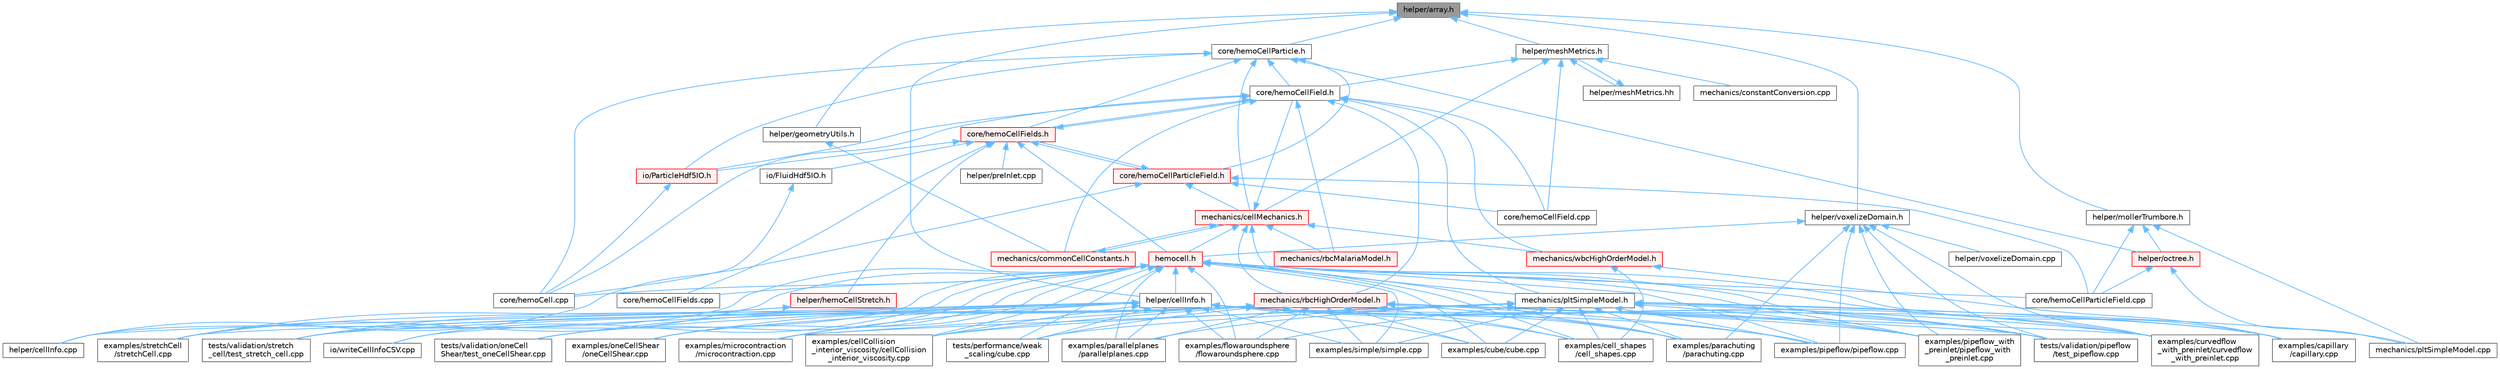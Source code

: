 digraph "helper/array.h"
{
 // LATEX_PDF_SIZE
  bgcolor="transparent";
  edge [fontname=Helvetica,fontsize=10,labelfontname=Helvetica,labelfontsize=10];
  node [fontname=Helvetica,fontsize=10,shape=box,height=0.2,width=0.4];
  Node1 [id="Node000001",label="helper/array.h",height=0.2,width=0.4,color="gray40", fillcolor="grey60", style="filled", fontcolor="black",tooltip=" "];
  Node1 -> Node2 [id="edge1_Node000001_Node000002",dir="back",color="steelblue1",style="solid",tooltip=" "];
  Node2 [id="Node000002",label="core/hemoCellParticle.h",height=0.2,width=0.4,color="grey40", fillcolor="white", style="filled",URL="$hemoCellParticle_8h.html",tooltip=" "];
  Node2 -> Node3 [id="edge2_Node000002_Node000003",dir="back",color="steelblue1",style="solid",tooltip=" "];
  Node3 [id="Node000003",label="core/hemoCell.cpp",height=0.2,width=0.4,color="grey40", fillcolor="white", style="filled",URL="$hemoCell_8cpp.html",tooltip=" "];
  Node2 -> Node4 [id="edge3_Node000002_Node000004",dir="back",color="steelblue1",style="solid",tooltip=" "];
  Node4 [id="Node000004",label="core/hemoCellField.h",height=0.2,width=0.4,color="grey40", fillcolor="white", style="filled",URL="$hemoCellField_8h.html",tooltip=" "];
  Node4 -> Node3 [id="edge4_Node000004_Node000003",dir="back",color="steelblue1",style="solid",tooltip=" "];
  Node4 -> Node5 [id="edge5_Node000004_Node000005",dir="back",color="steelblue1",style="solid",tooltip=" "];
  Node5 [id="Node000005",label="core/hemoCellField.cpp",height=0.2,width=0.4,color="grey40", fillcolor="white", style="filled",URL="$hemoCellField_8cpp.html",tooltip=" "];
  Node4 -> Node6 [id="edge6_Node000004_Node000006",dir="back",color="steelblue1",style="solid",tooltip=" "];
  Node6 [id="Node000006",label="core/hemoCellFields.h",height=0.2,width=0.4,color="red", fillcolor="#FFF0F0", style="filled",URL="$hemoCellFields_8h.html",tooltip=" "];
  Node6 -> Node4 [id="edge7_Node000006_Node000004",dir="back",color="steelblue1",style="solid",tooltip=" "];
  Node6 -> Node7 [id="edge8_Node000006_Node000007",dir="back",color="steelblue1",style="solid",tooltip=" "];
  Node7 [id="Node000007",label="core/hemoCellFields.cpp",height=0.2,width=0.4,color="grey40", fillcolor="white", style="filled",URL="$hemoCellFields_8cpp.html",tooltip=" "];
  Node6 -> Node8 [id="edge9_Node000006_Node000008",dir="back",color="steelblue1",style="solid",tooltip=" "];
  Node8 [id="Node000008",label="core/hemoCellParticleField.h",height=0.2,width=0.4,color="red", fillcolor="#FFF0F0", style="filled",URL="$hemoCellParticleField_8h.html",tooltip=" "];
  Node8 -> Node5 [id="edge10_Node000008_Node000005",dir="back",color="steelblue1",style="solid",tooltip=" "];
  Node8 -> Node6 [id="edge11_Node000008_Node000006",dir="back",color="steelblue1",style="solid",tooltip=" "];
  Node8 -> Node11 [id="edge12_Node000008_Node000011",dir="back",color="steelblue1",style="solid",tooltip=" "];
  Node11 [id="Node000011",label="core/hemoCellParticleField.cpp",height=0.2,width=0.4,color="grey40", fillcolor="white", style="filled",URL="$hemoCellParticleField_8cpp.html",tooltip=" "];
  Node8 -> Node15 [id="edge13_Node000008_Node000015",dir="back",color="steelblue1",style="solid",tooltip=" "];
  Node15 [id="Node000015",label="helper/cellInfo.cpp",height=0.2,width=0.4,color="grey40", fillcolor="white", style="filled",URL="$cellInfo_8cpp.html",tooltip=" "];
  Node8 -> Node21 [id="edge14_Node000008_Node000021",dir="back",color="steelblue1",style="solid",tooltip=" "];
  Node21 [id="Node000021",label="mechanics/cellMechanics.h",height=0.2,width=0.4,color="red", fillcolor="#FFF0F0", style="filled",URL="$cellMechanics_8h.html",tooltip=" "];
  Node21 -> Node4 [id="edge15_Node000021_Node000004",dir="back",color="steelblue1",style="solid",tooltip=" "];
  Node21 -> Node22 [id="edge16_Node000021_Node000022",dir="back",color="steelblue1",style="solid",tooltip=" "];
  Node22 [id="Node000022",label="hemocell.h",height=0.2,width=0.4,color="red", fillcolor="#FFF0F0", style="filled",URL="$hemocell_8h.html",tooltip=" "];
  Node22 -> Node3 [id="edge17_Node000022_Node000003",dir="back",color="steelblue1",style="solid",tooltip=" "];
  Node22 -> Node7 [id="edge18_Node000022_Node000007",dir="back",color="steelblue1",style="solid",tooltip=" "];
  Node22 -> Node11 [id="edge19_Node000022_Node000011",dir="back",color="steelblue1",style="solid",tooltip=" "];
  Node22 -> Node25 [id="edge20_Node000022_Node000025",dir="back",color="steelblue1",style="solid",tooltip=" "];
  Node25 [id="Node000025",label="examples/capillary\l/capillary.cpp",height=0.2,width=0.4,color="grey40", fillcolor="white", style="filled",URL="$capillary_8cpp.html",tooltip=" "];
  Node22 -> Node28 [id="edge21_Node000022_Node000028",dir="back",color="steelblue1",style="solid",tooltip=" "];
  Node28 [id="Node000028",label="examples/cellCollision\l_interior_viscosity/cellCollision\l_interior_viscosity.cpp",height=0.2,width=0.4,color="grey40", fillcolor="white", style="filled",URL="$cellCollision__interior__viscosity_8cpp.html",tooltip=" "];
  Node22 -> Node29 [id="edge22_Node000022_Node000029",dir="back",color="steelblue1",style="solid",tooltip=" "];
  Node29 [id="Node000029",label="examples/cell_shapes\l/cell_shapes.cpp",height=0.2,width=0.4,color="grey40", fillcolor="white", style="filled",URL="$cell__shapes_8cpp.html",tooltip=" "];
  Node22 -> Node30 [id="edge23_Node000022_Node000030",dir="back",color="steelblue1",style="solid",tooltip=" "];
  Node30 [id="Node000030",label="examples/cube/cube.cpp",height=0.2,width=0.4,color="grey40", fillcolor="white", style="filled",URL="$examples_2cube_2cube_8cpp.html",tooltip=" "];
  Node22 -> Node31 [id="edge24_Node000022_Node000031",dir="back",color="steelblue1",style="solid",tooltip=" "];
  Node31 [id="Node000031",label="examples/curvedflow\l_with_preinlet/curvedflow\l_with_preinlet.cpp",height=0.2,width=0.4,color="grey40", fillcolor="white", style="filled",URL="$curvedflow__with__preinlet_8cpp.html",tooltip=" "];
  Node22 -> Node32 [id="edge25_Node000022_Node000032",dir="back",color="steelblue1",style="solid",tooltip=" "];
  Node32 [id="Node000032",label="examples/flowaroundsphere\l/flowaroundsphere.cpp",height=0.2,width=0.4,color="grey40", fillcolor="white", style="filled",URL="$flowaroundsphere_8cpp.html",tooltip=" "];
  Node22 -> Node33 [id="edge26_Node000022_Node000033",dir="back",color="steelblue1",style="solid",tooltip=" "];
  Node33 [id="Node000033",label="examples/microcontraction\l/microcontraction.cpp",height=0.2,width=0.4,color="grey40", fillcolor="white", style="filled",URL="$microcontraction_8cpp.html",tooltip=" "];
  Node22 -> Node34 [id="edge27_Node000022_Node000034",dir="back",color="steelblue1",style="solid",tooltip=" "];
  Node34 [id="Node000034",label="examples/oneCellShear\l/oneCellShear.cpp",height=0.2,width=0.4,color="grey40", fillcolor="white", style="filled",URL="$oneCellShear_8cpp.html",tooltip=" "];
  Node22 -> Node35 [id="edge28_Node000022_Node000035",dir="back",color="steelblue1",style="solid",tooltip=" "];
  Node35 [id="Node000035",label="examples/parachuting\l/parachuting.cpp",height=0.2,width=0.4,color="grey40", fillcolor="white", style="filled",URL="$parachuting_8cpp.html",tooltip=" "];
  Node22 -> Node36 [id="edge29_Node000022_Node000036",dir="back",color="steelblue1",style="solid",tooltip=" "];
  Node36 [id="Node000036",label="examples/parallelplanes\l/parallelplanes.cpp",height=0.2,width=0.4,color="grey40", fillcolor="white", style="filled",URL="$parallelplanes_8cpp.html",tooltip=" "];
  Node22 -> Node37 [id="edge30_Node000022_Node000037",dir="back",color="steelblue1",style="solid",tooltip=" "];
  Node37 [id="Node000037",label="examples/pipeflow/pipeflow.cpp",height=0.2,width=0.4,color="grey40", fillcolor="white", style="filled",URL="$pipeflow_8cpp.html",tooltip=" "];
  Node22 -> Node38 [id="edge31_Node000022_Node000038",dir="back",color="steelblue1",style="solid",tooltip=" "];
  Node38 [id="Node000038",label="examples/pipeflow_with\l_preinlet/pipeflow_with\l_preinlet.cpp",height=0.2,width=0.4,color="grey40", fillcolor="white", style="filled",URL="$pipeflow__with__preinlet_8cpp.html",tooltip=" "];
  Node22 -> Node39 [id="edge32_Node000022_Node000039",dir="back",color="steelblue1",style="solid",tooltip=" "];
  Node39 [id="Node000039",label="examples/simple/simple.cpp",height=0.2,width=0.4,color="grey40", fillcolor="white", style="filled",URL="$simple_8cpp.html",tooltip=" "];
  Node22 -> Node40 [id="edge33_Node000022_Node000040",dir="back",color="steelblue1",style="solid",tooltip=" "];
  Node40 [id="Node000040",label="examples/stretchCell\l/stretchCell.cpp",height=0.2,width=0.4,color="grey40", fillcolor="white", style="filled",URL="$stretchCell_8cpp.html",tooltip=" "];
  Node22 -> Node15 [id="edge34_Node000022_Node000015",dir="back",color="steelblue1",style="solid",tooltip=" "];
  Node22 -> Node41 [id="edge35_Node000022_Node000041",dir="back",color="steelblue1",style="solid",tooltip=" "];
  Node41 [id="Node000041",label="helper/cellInfo.h",height=0.2,width=0.4,color="grey40", fillcolor="white", style="filled",URL="$cellInfo_8h.html",tooltip=" "];
  Node41 -> Node25 [id="edge36_Node000041_Node000025",dir="back",color="steelblue1",style="solid",tooltip=" "];
  Node41 -> Node28 [id="edge37_Node000041_Node000028",dir="back",color="steelblue1",style="solid",tooltip=" "];
  Node41 -> Node29 [id="edge38_Node000041_Node000029",dir="back",color="steelblue1",style="solid",tooltip=" "];
  Node41 -> Node30 [id="edge39_Node000041_Node000030",dir="back",color="steelblue1",style="solid",tooltip=" "];
  Node41 -> Node31 [id="edge40_Node000041_Node000031",dir="back",color="steelblue1",style="solid",tooltip=" "];
  Node41 -> Node32 [id="edge41_Node000041_Node000032",dir="back",color="steelblue1",style="solid",tooltip=" "];
  Node41 -> Node33 [id="edge42_Node000041_Node000033",dir="back",color="steelblue1",style="solid",tooltip=" "];
  Node41 -> Node34 [id="edge43_Node000041_Node000034",dir="back",color="steelblue1",style="solid",tooltip=" "];
  Node41 -> Node35 [id="edge44_Node000041_Node000035",dir="back",color="steelblue1",style="solid",tooltip=" "];
  Node41 -> Node36 [id="edge45_Node000041_Node000036",dir="back",color="steelblue1",style="solid",tooltip=" "];
  Node41 -> Node37 [id="edge46_Node000041_Node000037",dir="back",color="steelblue1",style="solid",tooltip=" "];
  Node41 -> Node38 [id="edge47_Node000041_Node000038",dir="back",color="steelblue1",style="solid",tooltip=" "];
  Node41 -> Node39 [id="edge48_Node000041_Node000039",dir="back",color="steelblue1",style="solid",tooltip=" "];
  Node41 -> Node40 [id="edge49_Node000041_Node000040",dir="back",color="steelblue1",style="solid",tooltip=" "];
  Node41 -> Node15 [id="edge50_Node000041_Node000015",dir="back",color="steelblue1",style="solid",tooltip=" "];
  Node41 -> Node42 [id="edge51_Node000041_Node000042",dir="back",color="steelblue1",style="solid",tooltip=" "];
  Node42 [id="Node000042",label="io/writeCellInfoCSV.cpp",height=0.2,width=0.4,color="grey40", fillcolor="white", style="filled",URL="$writeCellInfoCSV_8cpp.html",tooltip=" "];
  Node41 -> Node43 [id="edge52_Node000041_Node000043",dir="back",color="steelblue1",style="solid",tooltip=" "];
  Node43 [id="Node000043",label="tests/performance/weak\l_scaling/cube.cpp",height=0.2,width=0.4,color="grey40", fillcolor="white", style="filled",URL="$tests_2performance_2weak__scaling_2cube_8cpp.html",tooltip=" "];
  Node41 -> Node44 [id="edge53_Node000041_Node000044",dir="back",color="steelblue1",style="solid",tooltip=" "];
  Node44 [id="Node000044",label="tests/validation/oneCell\lShear/test_oneCellShear.cpp",height=0.2,width=0.4,color="grey40", fillcolor="white", style="filled",URL="$test__oneCellShear_8cpp.html",tooltip=" "];
  Node41 -> Node45 [id="edge54_Node000041_Node000045",dir="back",color="steelblue1",style="solid",tooltip=" "];
  Node45 [id="Node000045",label="tests/validation/pipeflow\l/test_pipeflow.cpp",height=0.2,width=0.4,color="grey40", fillcolor="white", style="filled",URL="$test__pipeflow_8cpp.html",tooltip=" "];
  Node41 -> Node46 [id="edge55_Node000041_Node000046",dir="back",color="steelblue1",style="solid",tooltip=" "];
  Node46 [id="Node000046",label="tests/validation/stretch\l_cell/test_stretch_cell.cpp",height=0.2,width=0.4,color="grey40", fillcolor="white", style="filled",URL="$test__stretch__cell_8cpp.html",tooltip=" "];
  Node22 -> Node42 [id="edge56_Node000022_Node000042",dir="back",color="steelblue1",style="solid",tooltip=" "];
  Node22 -> Node43 [id="edge57_Node000022_Node000043",dir="back",color="steelblue1",style="solid",tooltip=" "];
  Node22 -> Node44 [id="edge58_Node000022_Node000044",dir="back",color="steelblue1",style="solid",tooltip=" "];
  Node22 -> Node45 [id="edge59_Node000022_Node000045",dir="back",color="steelblue1",style="solid",tooltip=" "];
  Node22 -> Node46 [id="edge60_Node000022_Node000046",dir="back",color="steelblue1",style="solid",tooltip=" "];
  Node21 -> Node59 [id="edge61_Node000021_Node000059",dir="back",color="steelblue1",style="solid",tooltip=" "];
  Node59 [id="Node000059",label="mechanics/commonCellConstants.h",height=0.2,width=0.4,color="red", fillcolor="#FFF0F0", style="filled",URL="$commonCellConstants_8h.html",tooltip=" "];
  Node59 -> Node21 [id="edge62_Node000059_Node000021",dir="back",color="steelblue1",style="solid",tooltip=" "];
  Node21 -> Node61 [id="edge63_Node000021_Node000061",dir="back",color="steelblue1",style="solid",tooltip=" "];
  Node61 [id="Node000061",label="mechanics/pltSimpleModel.h",height=0.2,width=0.4,color="grey40", fillcolor="white", style="filled",URL="$pltSimpleModel_8h.html",tooltip=" "];
  Node61 -> Node25 [id="edge64_Node000061_Node000025",dir="back",color="steelblue1",style="solid",tooltip=" "];
  Node61 -> Node28 [id="edge65_Node000061_Node000028",dir="back",color="steelblue1",style="solid",tooltip=" "];
  Node61 -> Node29 [id="edge66_Node000061_Node000029",dir="back",color="steelblue1",style="solid",tooltip=" "];
  Node61 -> Node30 [id="edge67_Node000061_Node000030",dir="back",color="steelblue1",style="solid",tooltip=" "];
  Node61 -> Node31 [id="edge68_Node000061_Node000031",dir="back",color="steelblue1",style="solid",tooltip=" "];
  Node61 -> Node32 [id="edge69_Node000061_Node000032",dir="back",color="steelblue1",style="solid",tooltip=" "];
  Node61 -> Node33 [id="edge70_Node000061_Node000033",dir="back",color="steelblue1",style="solid",tooltip=" "];
  Node61 -> Node35 [id="edge71_Node000061_Node000035",dir="back",color="steelblue1",style="solid",tooltip=" "];
  Node61 -> Node36 [id="edge72_Node000061_Node000036",dir="back",color="steelblue1",style="solid",tooltip=" "];
  Node61 -> Node37 [id="edge73_Node000061_Node000037",dir="back",color="steelblue1",style="solid",tooltip=" "];
  Node61 -> Node38 [id="edge74_Node000061_Node000038",dir="back",color="steelblue1",style="solid",tooltip=" "];
  Node61 -> Node39 [id="edge75_Node000061_Node000039",dir="back",color="steelblue1",style="solid",tooltip=" "];
  Node61 -> Node14 [id="edge76_Node000061_Node000014",dir="back",color="steelblue1",style="solid",tooltip=" "];
  Node14 [id="Node000014",label="mechanics/pltSimpleModel.cpp",height=0.2,width=0.4,color="grey40", fillcolor="white", style="filled",URL="$pltSimpleModel_8cpp.html",tooltip=" "];
  Node61 -> Node43 [id="edge77_Node000061_Node000043",dir="back",color="steelblue1",style="solid",tooltip=" "];
  Node61 -> Node45 [id="edge78_Node000061_Node000045",dir="back",color="steelblue1",style="solid",tooltip=" "];
  Node21 -> Node62 [id="edge79_Node000021_Node000062",dir="back",color="steelblue1",style="solid",tooltip=" "];
  Node62 [id="Node000062",label="mechanics/rbcHighOrderModel.h",height=0.2,width=0.4,color="red", fillcolor="#FFF0F0", style="filled",URL="$rbcHighOrderModel_8h.html",tooltip=" "];
  Node62 -> Node28 [id="edge80_Node000062_Node000028",dir="back",color="steelblue1",style="solid",tooltip=" "];
  Node62 -> Node29 [id="edge81_Node000062_Node000029",dir="back",color="steelblue1",style="solid",tooltip=" "];
  Node62 -> Node30 [id="edge82_Node000062_Node000030",dir="back",color="steelblue1",style="solid",tooltip=" "];
  Node62 -> Node31 [id="edge83_Node000062_Node000031",dir="back",color="steelblue1",style="solid",tooltip=" "];
  Node62 -> Node32 [id="edge84_Node000062_Node000032",dir="back",color="steelblue1",style="solid",tooltip=" "];
  Node62 -> Node33 [id="edge85_Node000062_Node000033",dir="back",color="steelblue1",style="solid",tooltip=" "];
  Node62 -> Node34 [id="edge86_Node000062_Node000034",dir="back",color="steelblue1",style="solid",tooltip=" "];
  Node62 -> Node35 [id="edge87_Node000062_Node000035",dir="back",color="steelblue1",style="solid",tooltip=" "];
  Node62 -> Node36 [id="edge88_Node000062_Node000036",dir="back",color="steelblue1",style="solid",tooltip=" "];
  Node62 -> Node37 [id="edge89_Node000062_Node000037",dir="back",color="steelblue1",style="solid",tooltip=" "];
  Node62 -> Node38 [id="edge90_Node000062_Node000038",dir="back",color="steelblue1",style="solid",tooltip=" "];
  Node62 -> Node39 [id="edge91_Node000062_Node000039",dir="back",color="steelblue1",style="solid",tooltip=" "];
  Node62 -> Node40 [id="edge92_Node000062_Node000040",dir="back",color="steelblue1",style="solid",tooltip=" "];
  Node62 -> Node43 [id="edge93_Node000062_Node000043",dir="back",color="steelblue1",style="solid",tooltip=" "];
  Node62 -> Node44 [id="edge94_Node000062_Node000044",dir="back",color="steelblue1",style="solid",tooltip=" "];
  Node62 -> Node45 [id="edge95_Node000062_Node000045",dir="back",color="steelblue1",style="solid",tooltip=" "];
  Node62 -> Node46 [id="edge96_Node000062_Node000046",dir="back",color="steelblue1",style="solid",tooltip=" "];
  Node21 -> Node64 [id="edge97_Node000021_Node000064",dir="back",color="steelblue1",style="solid",tooltip=" "];
  Node64 [id="Node000064",label="mechanics/rbcMalariaModel.h",height=0.2,width=0.4,color="red", fillcolor="#FFF0F0", style="filled",URL="$rbcMalariaModel_8h.html",tooltip=" "];
  Node21 -> Node66 [id="edge98_Node000021_Node000066",dir="back",color="steelblue1",style="solid",tooltip=" "];
  Node66 [id="Node000066",label="mechanics/wbcHighOrderModel.h",height=0.2,width=0.4,color="red", fillcolor="#FFF0F0", style="filled",URL="$wbcHighOrderModel_8h.html",tooltip=" "];
  Node66 -> Node25 [id="edge99_Node000066_Node000025",dir="back",color="steelblue1",style="solid",tooltip=" "];
  Node66 -> Node29 [id="edge100_Node000066_Node000029",dir="back",color="steelblue1",style="solid",tooltip=" "];
  Node6 -> Node68 [id="edge101_Node000006_Node000068",dir="back",color="steelblue1",style="solid",tooltip=" "];
  Node68 [id="Node000068",label="helper/hemoCellStretch.h",height=0.2,width=0.4,color="red", fillcolor="#FFF0F0", style="filled",URL="$hemoCellStretch_8h.html",tooltip=" "];
  Node68 -> Node40 [id="edge102_Node000068_Node000040",dir="back",color="steelblue1",style="solid",tooltip=" "];
  Node68 -> Node46 [id="edge103_Node000068_Node000046",dir="back",color="steelblue1",style="solid",tooltip=" "];
  Node6 -> Node53 [id="edge104_Node000006_Node000053",dir="back",color="steelblue1",style="solid",tooltip=" "];
  Node53 [id="Node000053",label="helper/preInlet.cpp",height=0.2,width=0.4,color="grey40", fillcolor="white", style="filled",URL="$preInlet_8cpp.html",tooltip=" "];
  Node6 -> Node22 [id="edge105_Node000006_Node000022",dir="back",color="steelblue1",style="solid",tooltip=" "];
  Node6 -> Node70 [id="edge106_Node000006_Node000070",dir="back",color="steelblue1",style="solid",tooltip=" "];
  Node70 [id="Node000070",label="io/FluidHdf5IO.h",height=0.2,width=0.4,color="grey40", fillcolor="white", style="filled",URL="$FluidHdf5IO_8h.html",tooltip=" "];
  Node70 -> Node3 [id="edge107_Node000070_Node000003",dir="back",color="steelblue1",style="solid",tooltip=" "];
  Node6 -> Node71 [id="edge108_Node000006_Node000071",dir="back",color="steelblue1",style="solid",tooltip=" "];
  Node71 [id="Node000071",label="io/ParticleHdf5IO.h",height=0.2,width=0.4,color="red", fillcolor="#FFF0F0", style="filled",URL="$ParticleHdf5IO_8h.html",tooltip=" "];
  Node71 -> Node3 [id="edge109_Node000071_Node000003",dir="back",color="steelblue1",style="solid",tooltip=" "];
  Node4 -> Node71 [id="edge110_Node000004_Node000071",dir="back",color="steelblue1",style="solid",tooltip=" "];
  Node4 -> Node59 [id="edge111_Node000004_Node000059",dir="back",color="steelblue1",style="solid",tooltip=" "];
  Node4 -> Node61 [id="edge112_Node000004_Node000061",dir="back",color="steelblue1",style="solid",tooltip=" "];
  Node4 -> Node62 [id="edge113_Node000004_Node000062",dir="back",color="steelblue1",style="solid",tooltip=" "];
  Node4 -> Node64 [id="edge114_Node000004_Node000064",dir="back",color="steelblue1",style="solid",tooltip=" "];
  Node4 -> Node66 [id="edge115_Node000004_Node000066",dir="back",color="steelblue1",style="solid",tooltip=" "];
  Node2 -> Node6 [id="edge116_Node000002_Node000006",dir="back",color="steelblue1",style="solid",tooltip=" "];
  Node2 -> Node8 [id="edge117_Node000002_Node000008",dir="back",color="steelblue1",style="solid",tooltip=" "];
  Node2 -> Node73 [id="edge118_Node000002_Node000073",dir="back",color="steelblue1",style="solid",tooltip=" "];
  Node73 [id="Node000073",label="helper/octree.h",height=0.2,width=0.4,color="red", fillcolor="#FFF0F0", style="filled",URL="$octree_8h.html",tooltip=" "];
  Node73 -> Node11 [id="edge119_Node000073_Node000011",dir="back",color="steelblue1",style="solid",tooltip=" "];
  Node73 -> Node14 [id="edge120_Node000073_Node000014",dir="back",color="steelblue1",style="solid",tooltip=" "];
  Node2 -> Node71 [id="edge121_Node000002_Node000071",dir="back",color="steelblue1",style="solid",tooltip=" "];
  Node2 -> Node21 [id="edge122_Node000002_Node000021",dir="back",color="steelblue1",style="solid",tooltip=" "];
  Node1 -> Node41 [id="edge123_Node000001_Node000041",dir="back",color="steelblue1",style="solid",tooltip=" "];
  Node1 -> Node75 [id="edge124_Node000001_Node000075",dir="back",color="steelblue1",style="solid",tooltip=" "];
  Node75 [id="Node000075",label="helper/geometryUtils.h",height=0.2,width=0.4,color="grey40", fillcolor="white", style="filled",URL="$geometryUtils_8h.html",tooltip=" "];
  Node75 -> Node59 [id="edge125_Node000075_Node000059",dir="back",color="steelblue1",style="solid",tooltip=" "];
  Node1 -> Node76 [id="edge126_Node000001_Node000076",dir="back",color="steelblue1",style="solid",tooltip=" "];
  Node76 [id="Node000076",label="helper/meshMetrics.h",height=0.2,width=0.4,color="grey40", fillcolor="white", style="filled",URL="$meshMetrics_8h.html",tooltip=" "];
  Node76 -> Node5 [id="edge127_Node000076_Node000005",dir="back",color="steelblue1",style="solid",tooltip=" "];
  Node76 -> Node4 [id="edge128_Node000076_Node000004",dir="back",color="steelblue1",style="solid",tooltip=" "];
  Node76 -> Node77 [id="edge129_Node000076_Node000077",dir="back",color="steelblue1",style="solid",tooltip=" "];
  Node77 [id="Node000077",label="helper/meshMetrics.hh",height=0.2,width=0.4,color="grey40", fillcolor="white", style="filled",URL="$meshMetrics_8hh.html",tooltip=" "];
  Node77 -> Node76 [id="edge130_Node000077_Node000076",dir="back",color="steelblue1",style="solid",tooltip=" "];
  Node76 -> Node21 [id="edge131_Node000076_Node000021",dir="back",color="steelblue1",style="solid",tooltip=" "];
  Node76 -> Node78 [id="edge132_Node000076_Node000078",dir="back",color="steelblue1",style="solid",tooltip=" "];
  Node78 [id="Node000078",label="mechanics/constantConversion.cpp",height=0.2,width=0.4,color="grey40", fillcolor="white", style="filled",URL="$constantConversion_8cpp.html",tooltip=" "];
  Node1 -> Node79 [id="edge133_Node000001_Node000079",dir="back",color="steelblue1",style="solid",tooltip=" "];
  Node79 [id="Node000079",label="helper/mollerTrumbore.h",height=0.2,width=0.4,color="grey40", fillcolor="white", style="filled",URL="$mollerTrumbore_8h.html",tooltip=" "];
  Node79 -> Node11 [id="edge134_Node000079_Node000011",dir="back",color="steelblue1",style="solid",tooltip=" "];
  Node79 -> Node73 [id="edge135_Node000079_Node000073",dir="back",color="steelblue1",style="solid",tooltip=" "];
  Node79 -> Node14 [id="edge136_Node000079_Node000014",dir="back",color="steelblue1",style="solid",tooltip=" "];
  Node1 -> Node80 [id="edge137_Node000001_Node000080",dir="back",color="steelblue1",style="solid",tooltip=" "];
  Node80 [id="Node000080",label="helper/voxelizeDomain.h",height=0.2,width=0.4,color="grey40", fillcolor="white", style="filled",URL="$voxelizeDomain_8h.html",tooltip=" "];
  Node80 -> Node31 [id="edge138_Node000080_Node000031",dir="back",color="steelblue1",style="solid",tooltip=" "];
  Node80 -> Node35 [id="edge139_Node000080_Node000035",dir="back",color="steelblue1",style="solid",tooltip=" "];
  Node80 -> Node37 [id="edge140_Node000080_Node000037",dir="back",color="steelblue1",style="solid",tooltip=" "];
  Node80 -> Node38 [id="edge141_Node000080_Node000038",dir="back",color="steelblue1",style="solid",tooltip=" "];
  Node80 -> Node81 [id="edge142_Node000080_Node000081",dir="back",color="steelblue1",style="solid",tooltip=" "];
  Node81 [id="Node000081",label="helper/voxelizeDomain.cpp",height=0.2,width=0.4,color="grey40", fillcolor="white", style="filled",URL="$voxelizeDomain_8cpp.html",tooltip=" "];
  Node80 -> Node22 [id="edge143_Node000080_Node000022",dir="back",color="steelblue1",style="solid",tooltip=" "];
  Node80 -> Node45 [id="edge144_Node000080_Node000045",dir="back",color="steelblue1",style="solid",tooltip=" "];
}
